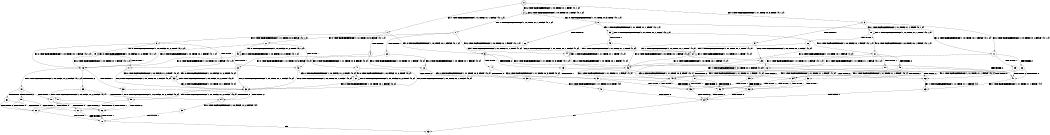 digraph BCG {
size = "7, 10.5";
center = TRUE;
node [shape = circle];
0 [peripheries = 2];
0 -> 1 [label = "EX !1 !ATOMIC_EXCH_BRANCH (1, +1, TRUE, +1, 1, FALSE) !{0, 1, 2}"];
0 -> 2 [label = "EX !2 !ATOMIC_EXCH_BRANCH (1, +0, TRUE, +0, 1, TRUE) !{0, 1, 2}"];
0 -> 3 [label = "EX !0 !ATOMIC_EXCH_BRANCH (1, +1, TRUE, +0, 3, TRUE) !{0, 1, 2}"];
1 -> 4 [label = "TERMINATE !1"];
1 -> 5 [label = "EX !2 !ATOMIC_EXCH_BRANCH (1, +0, TRUE, +0, 1, FALSE) !{0, 1, 2}"];
1 -> 6 [label = "EX !0 !ATOMIC_EXCH_BRANCH (1, +1, TRUE, +0, 3, FALSE) !{0, 1, 2}"];
2 -> 7 [label = "EX !1 !ATOMIC_EXCH_BRANCH (1, +1, TRUE, +1, 1, FALSE) !{0, 1, 2}"];
2 -> 8 [label = "EX !0 !ATOMIC_EXCH_BRANCH (1, +1, TRUE, +0, 3, TRUE) !{0, 1, 2}"];
2 -> 2 [label = "EX !2 !ATOMIC_EXCH_BRANCH (1, +0, TRUE, +0, 1, TRUE) !{0, 1, 2}"];
3 -> 9 [label = "TERMINATE !0"];
3 -> 10 [label = "EX !1 !ATOMIC_EXCH_BRANCH (1, +1, TRUE, +1, 1, TRUE) !{0, 1, 2}"];
3 -> 11 [label = "EX !2 !ATOMIC_EXCH_BRANCH (1, +0, TRUE, +0, 1, FALSE) !{0, 1, 2}"];
4 -> 12 [label = "EX !2 !ATOMIC_EXCH_BRANCH (1, +0, TRUE, +0, 1, FALSE) !{0, 2}"];
4 -> 13 [label = "EX !0 !ATOMIC_EXCH_BRANCH (1, +1, TRUE, +0, 3, FALSE) !{0, 2}"];
5 -> 14 [label = "TERMINATE !1"];
5 -> 15 [label = "TERMINATE !2"];
5 -> 16 [label = "EX !0 !ATOMIC_EXCH_BRANCH (1, +1, TRUE, +0, 3, TRUE) !{0, 1, 2}"];
6 -> 17 [label = "TERMINATE !1"];
6 -> 18 [label = "EX !2 !ATOMIC_EXCH_BRANCH (1, +0, TRUE, +0, 1, FALSE) !{0, 1, 2}"];
6 -> 19 [label = "EX !0 !ATOMIC_EXCH_BRANCH (1, +0, FALSE, +1, 2, TRUE) !{0, 1, 2}"];
7 -> 20 [label = "TERMINATE !1"];
7 -> 21 [label = "EX !0 !ATOMIC_EXCH_BRANCH (1, +1, TRUE, +0, 3, FALSE) !{0, 1, 2}"];
7 -> 5 [label = "EX !2 !ATOMIC_EXCH_BRANCH (1, +0, TRUE, +0, 1, FALSE) !{0, 1, 2}"];
8 -> 22 [label = "TERMINATE !0"];
8 -> 23 [label = "EX !1 !ATOMIC_EXCH_BRANCH (1, +1, TRUE, +1, 1, TRUE) !{0, 1, 2}"];
8 -> 11 [label = "EX !2 !ATOMIC_EXCH_BRANCH (1, +0, TRUE, +0, 1, FALSE) !{0, 1, 2}"];
9 -> 24 [label = "EX !1 !ATOMIC_EXCH_BRANCH (1, +1, TRUE, +1, 1, TRUE) !{1, 2}"];
9 -> 25 [label = "EX !2 !ATOMIC_EXCH_BRANCH (1, +0, TRUE, +0, 1, FALSE) !{1, 2}"];
10 -> 26 [label = "TERMINATE !0"];
10 -> 27 [label = "EX !2 !ATOMIC_EXCH_BRANCH (1, +0, TRUE, +0, 1, FALSE) !{0, 1, 2}"];
10 -> 10 [label = "EX !1 !ATOMIC_EXCH_BRANCH (1, +1, TRUE, +1, 1, TRUE) !{0, 1, 2}"];
11 -> 28 [label = "TERMINATE !2"];
11 -> 29 [label = "TERMINATE !0"];
11 -> 16 [label = "EX !1 !ATOMIC_EXCH_BRANCH (1, +1, TRUE, +1, 1, FALSE) !{0, 1, 2}"];
12 -> 30 [label = "TERMINATE !2"];
12 -> 31 [label = "EX !0 !ATOMIC_EXCH_BRANCH (1, +1, TRUE, +0, 3, TRUE) !{0, 2}"];
13 -> 32 [label = "EX !2 !ATOMIC_EXCH_BRANCH (1, +0, TRUE, +0, 1, FALSE) !{0, 2}"];
13 -> 33 [label = "EX !0 !ATOMIC_EXCH_BRANCH (1, +0, FALSE, +1, 2, TRUE) !{0, 2}"];
14 -> 30 [label = "TERMINATE !2"];
14 -> 31 [label = "EX !0 !ATOMIC_EXCH_BRANCH (1, +1, TRUE, +0, 3, TRUE) !{0, 2}"];
15 -> 30 [label = "TERMINATE !1"];
15 -> 34 [label = "EX !0 !ATOMIC_EXCH_BRANCH (1, +1, TRUE, +0, 3, TRUE) !{0, 1}"];
16 -> 35 [label = "TERMINATE !1"];
16 -> 36 [label = "TERMINATE !2"];
16 -> 37 [label = "TERMINATE !0"];
17 -> 32 [label = "EX !2 !ATOMIC_EXCH_BRANCH (1, +0, TRUE, +0, 1, FALSE) !{0, 2}"];
17 -> 33 [label = "EX !0 !ATOMIC_EXCH_BRANCH (1, +0, FALSE, +1, 2, TRUE) !{0, 2}"];
18 -> 38 [label = "TERMINATE !1"];
18 -> 39 [label = "TERMINATE !2"];
18 -> 40 [label = "EX !0 !ATOMIC_EXCH_BRANCH (1, +0, FALSE, +1, 2, FALSE) !{0, 1, 2}"];
19 -> 17 [label = "TERMINATE !1"];
19 -> 18 [label = "EX !2 !ATOMIC_EXCH_BRANCH (1, +0, TRUE, +0, 1, FALSE) !{0, 1, 2}"];
19 -> 19 [label = "EX !0 !ATOMIC_EXCH_BRANCH (1, +0, FALSE, +1, 2, TRUE) !{0, 1, 2}"];
20 -> 41 [label = "EX !0 !ATOMIC_EXCH_BRANCH (1, +1, TRUE, +0, 3, FALSE) !{0, 2}"];
20 -> 12 [label = "EX !2 !ATOMIC_EXCH_BRANCH (1, +0, TRUE, +0, 1, FALSE) !{0, 2}"];
21 -> 42 [label = "TERMINATE !1"];
21 -> 18 [label = "EX !2 !ATOMIC_EXCH_BRANCH (1, +0, TRUE, +0, 1, FALSE) !{0, 1, 2}"];
21 -> 43 [label = "EX !0 !ATOMIC_EXCH_BRANCH (1, +0, FALSE, +1, 2, TRUE) !{0, 1, 2}"];
22 -> 44 [label = "EX !1 !ATOMIC_EXCH_BRANCH (1, +1, TRUE, +1, 1, TRUE) !{1, 2}"];
22 -> 25 [label = "EX !2 !ATOMIC_EXCH_BRANCH (1, +0, TRUE, +0, 1, FALSE) !{1, 2}"];
23 -> 45 [label = "TERMINATE !0"];
23 -> 27 [label = "EX !2 !ATOMIC_EXCH_BRANCH (1, +0, TRUE, +0, 1, FALSE) !{0, 1, 2}"];
23 -> 23 [label = "EX !1 !ATOMIC_EXCH_BRANCH (1, +1, TRUE, +1, 1, TRUE) !{0, 1, 2}"];
24 -> 46 [label = "EX !2 !ATOMIC_EXCH_BRANCH (1, +0, TRUE, +0, 1, FALSE) !{1, 2}"];
24 -> 24 [label = "EX !1 !ATOMIC_EXCH_BRANCH (1, +1, TRUE, +1, 1, TRUE) !{1, 2}"];
25 -> 47 [label = "TERMINATE !2"];
25 -> 48 [label = "EX !1 !ATOMIC_EXCH_BRANCH (1, +1, TRUE, +1, 1, FALSE) !{1, 2}"];
26 -> 46 [label = "EX !2 !ATOMIC_EXCH_BRANCH (1, +0, TRUE, +0, 1, FALSE) !{1, 2}"];
26 -> 24 [label = "EX !1 !ATOMIC_EXCH_BRANCH (1, +1, TRUE, +1, 1, TRUE) !{1, 2}"];
27 -> 49 [label = "TERMINATE !2"];
27 -> 50 [label = "TERMINATE !0"];
27 -> 16 [label = "EX !1 !ATOMIC_EXCH_BRANCH (1, +1, TRUE, +1, 1, FALSE) !{0, 1, 2}"];
28 -> 47 [label = "TERMINATE !0"];
28 -> 34 [label = "EX !1 !ATOMIC_EXCH_BRANCH (1, +1, TRUE, +1, 1, FALSE) !{0, 1}"];
29 -> 47 [label = "TERMINATE !2"];
29 -> 48 [label = "EX !1 !ATOMIC_EXCH_BRANCH (1, +1, TRUE, +1, 1, FALSE) !{1, 2}"];
30 -> 51 [label = "EX !0 !ATOMIC_EXCH_BRANCH (1, +1, TRUE, +0, 3, TRUE) !{0}"];
31 -> 52 [label = "TERMINATE !2"];
31 -> 53 [label = "TERMINATE !0"];
32 -> 54 [label = "TERMINATE !2"];
32 -> 55 [label = "EX !0 !ATOMIC_EXCH_BRANCH (1, +0, FALSE, +1, 2, FALSE) !{0, 2}"];
33 -> 32 [label = "EX !2 !ATOMIC_EXCH_BRANCH (1, +0, TRUE, +0, 1, FALSE) !{0, 2}"];
33 -> 33 [label = "EX !0 !ATOMIC_EXCH_BRANCH (1, +0, FALSE, +1, 2, TRUE) !{0, 2}"];
34 -> 52 [label = "TERMINATE !1"];
34 -> 56 [label = "TERMINATE !0"];
35 -> 52 [label = "TERMINATE !2"];
35 -> 53 [label = "TERMINATE !0"];
36 -> 52 [label = "TERMINATE !1"];
36 -> 56 [label = "TERMINATE !0"];
37 -> 53 [label = "TERMINATE !1"];
37 -> 56 [label = "TERMINATE !2"];
38 -> 54 [label = "TERMINATE !2"];
38 -> 55 [label = "EX !0 !ATOMIC_EXCH_BRANCH (1, +0, FALSE, +1, 2, FALSE) !{0, 2}"];
39 -> 54 [label = "TERMINATE !1"];
39 -> 57 [label = "EX !0 !ATOMIC_EXCH_BRANCH (1, +0, FALSE, +1, 2, FALSE) !{0, 1}"];
40 -> 58 [label = "TERMINATE !1"];
40 -> 59 [label = "TERMINATE !2"];
40 -> 60 [label = "TERMINATE !0"];
41 -> 32 [label = "EX !2 !ATOMIC_EXCH_BRANCH (1, +0, TRUE, +0, 1, FALSE) !{0, 2}"];
41 -> 61 [label = "EX !0 !ATOMIC_EXCH_BRANCH (1, +0, FALSE, +1, 2, TRUE) !{0, 2}"];
42 -> 32 [label = "EX !2 !ATOMIC_EXCH_BRANCH (1, +0, TRUE, +0, 1, FALSE) !{0, 2}"];
42 -> 61 [label = "EX !0 !ATOMIC_EXCH_BRANCH (1, +0, FALSE, +1, 2, TRUE) !{0, 2}"];
43 -> 42 [label = "TERMINATE !1"];
43 -> 18 [label = "EX !2 !ATOMIC_EXCH_BRANCH (1, +0, TRUE, +0, 1, FALSE) !{0, 1, 2}"];
43 -> 43 [label = "EX !0 !ATOMIC_EXCH_BRANCH (1, +0, FALSE, +1, 2, TRUE) !{0, 1, 2}"];
44 -> 46 [label = "EX !2 !ATOMIC_EXCH_BRANCH (1, +0, TRUE, +0, 1, FALSE) !{1, 2}"];
44 -> 44 [label = "EX !1 !ATOMIC_EXCH_BRANCH (1, +1, TRUE, +1, 1, TRUE) !{1, 2}"];
45 -> 46 [label = "EX !2 !ATOMIC_EXCH_BRANCH (1, +0, TRUE, +0, 1, FALSE) !{1, 2}"];
45 -> 44 [label = "EX !1 !ATOMIC_EXCH_BRANCH (1, +1, TRUE, +1, 1, TRUE) !{1, 2}"];
46 -> 62 [label = "TERMINATE !2"];
46 -> 48 [label = "EX !1 !ATOMIC_EXCH_BRANCH (1, +1, TRUE, +1, 1, FALSE) !{1, 2}"];
47 -> 63 [label = "EX !1 !ATOMIC_EXCH_BRANCH (1, +1, TRUE, +1, 1, FALSE) !{1}"];
48 -> 53 [label = "TERMINATE !1"];
48 -> 56 [label = "TERMINATE !2"];
49 -> 62 [label = "TERMINATE !0"];
49 -> 34 [label = "EX !1 !ATOMIC_EXCH_BRANCH (1, +1, TRUE, +1, 1, FALSE) !{0, 1}"];
50 -> 62 [label = "TERMINATE !2"];
50 -> 48 [label = "EX !1 !ATOMIC_EXCH_BRANCH (1, +1, TRUE, +1, 1, FALSE) !{1, 2}"];
51 -> 64 [label = "TERMINATE !0"];
52 -> 64 [label = "TERMINATE !0"];
53 -> 64 [label = "TERMINATE !2"];
54 -> 65 [label = "EX !0 !ATOMIC_EXCH_BRANCH (1, +0, FALSE, +1, 2, FALSE) !{0}"];
55 -> 66 [label = "TERMINATE !2"];
55 -> 67 [label = "TERMINATE !0"];
56 -> 64 [label = "TERMINATE !1"];
57 -> 66 [label = "TERMINATE !1"];
57 -> 68 [label = "TERMINATE !0"];
58 -> 66 [label = "TERMINATE !2"];
58 -> 67 [label = "TERMINATE !0"];
59 -> 66 [label = "TERMINATE !1"];
59 -> 68 [label = "TERMINATE !0"];
60 -> 67 [label = "TERMINATE !1"];
60 -> 68 [label = "TERMINATE !2"];
61 -> 32 [label = "EX !2 !ATOMIC_EXCH_BRANCH (1, +0, TRUE, +0, 1, FALSE) !{0, 2}"];
61 -> 61 [label = "EX !0 !ATOMIC_EXCH_BRANCH (1, +0, FALSE, +1, 2, TRUE) !{0, 2}"];
62 -> 63 [label = "EX !1 !ATOMIC_EXCH_BRANCH (1, +1, TRUE, +1, 1, FALSE) !{1}"];
63 -> 64 [label = "TERMINATE !1"];
64 -> 69 [label = "exit"];
65 -> 70 [label = "TERMINATE !0"];
66 -> 70 [label = "TERMINATE !0"];
67 -> 70 [label = "TERMINATE !2"];
68 -> 70 [label = "TERMINATE !1"];
70 -> 69 [label = "exit"];
}
